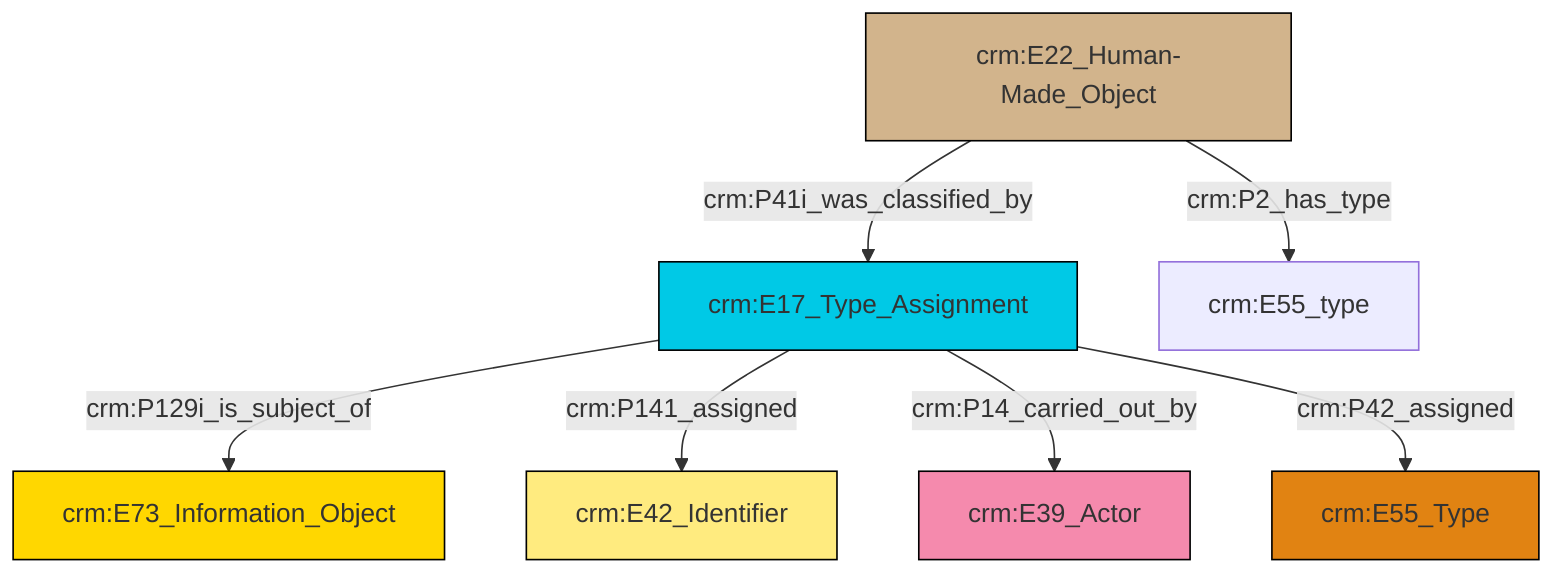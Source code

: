 graph TD
classDef Literal fill:#f2f2f2,stroke:#000000;
classDef CRM_Entity fill:#FFFFFF,stroke:#000000;
classDef Temporal_Entity fill:#00C9E6, stroke:#000000;
classDef Type fill:#E18312, stroke:#000000;
classDef Time-Span fill:#2C9C91, stroke:#000000;
classDef Appellation fill:#FFEB7F, stroke:#000000;
classDef Place fill:#008836, stroke:#000000;
classDef Persistent_Item fill:#B266B2, stroke:#000000;
classDef Conceptual_Object fill:#FFD700, stroke:#000000;
classDef Physical_Thing fill:#D2B48C, stroke:#000000;
classDef Actor fill:#f58aad, stroke:#000000;
classDef PC_Classes fill:#4ce600, stroke:#000000;
classDef Multi fill:#cccccc,stroke:#000000;

4["crm:E22_Human-Made_Object"]:::Physical_Thing -->|crm:P41i_was_classified_by| 6["crm:E17_Type_Assignment"]:::Temporal_Entity
6["crm:E17_Type_Assignment"]:::Temporal_Entity -->|crm:P129i_is_subject_of| 0["crm:E73_Information_Object"]:::Conceptual_Object
6["crm:E17_Type_Assignment"]:::Temporal_Entity -->|crm:P141_assigned| 2["crm:E42_Identifier"]:::Appellation
6["crm:E17_Type_Assignment"]:::Temporal_Entity -->|crm:P14_carried_out_by| 12["crm:E39_Actor"]:::Actor
6["crm:E17_Type_Assignment"]:::Temporal_Entity -->|crm:P42_assigned| 7["crm:E55_Type"]:::Type
4["crm:E22_Human-Made_Object"]:::Physical_Thing -->|crm:P2_has_type| 9["crm:E55_type"]:::Default